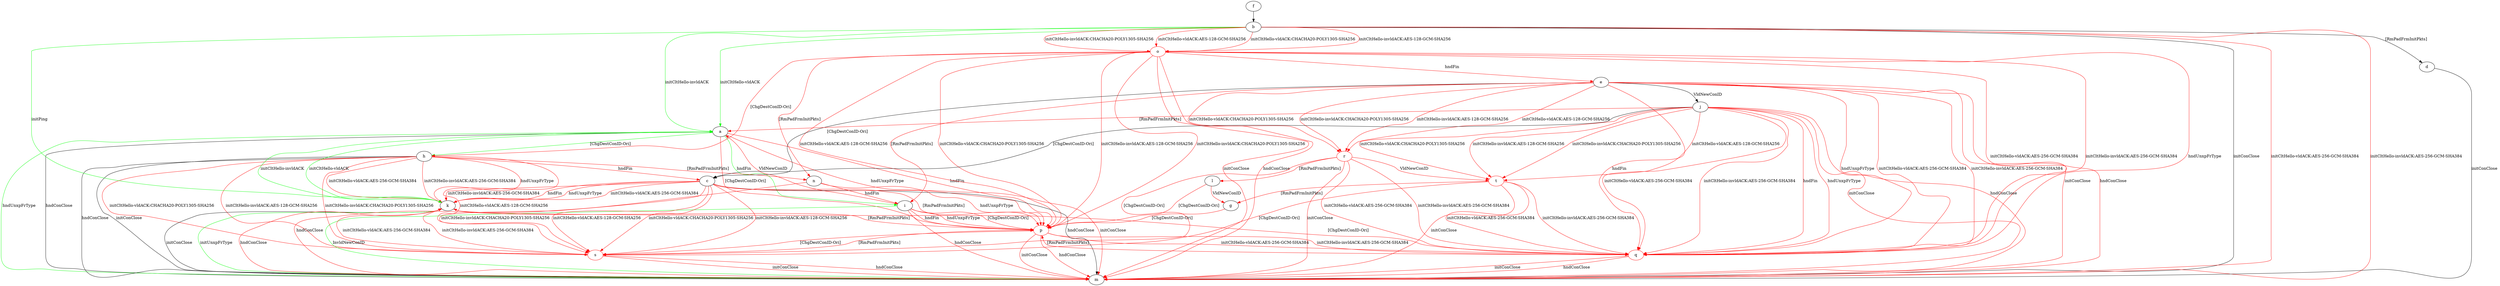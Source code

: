 digraph "" {
	a -> h	[key=0,
		color=green,
		label="[ChgDestConID-Ori] "];
	a -> i	[key=0,
		color=green,
		label="hndFin "];
	a -> m	[key=0,
		label="hndConClose "];
	a -> m	[key=1,
		color=green,
		label="hndUnxpFrType "];
	p	[color=red];
	a -> p	[key=0,
		color=red,
		label="hndFin "];
	a -> p	[key=1,
		color=red,
		label="hndUnxpFrType "];
	a -> p	[key=2,
		color=red,
		label="[ChgDestConID-Ori] "];
	b -> a	[key=0,
		color=green,
		label="initCltHello-vldACK "];
	b -> a	[key=1,
		color=green,
		label="initCltHello-invldACK "];
	b -> d	[key=0,
		label="[RmPadFrmInitPkts] "];
	b -> k	[key=0,
		color=green,
		label="initPing "];
	b -> m	[key=0,
		label="initConClose "];
	b -> m	[key=1,
		color=red,
		label="initCltHello-vldACK:AES-256-GCM-SHA384 "];
	b -> m	[key=2,
		color=red,
		label="initCltHello-invldACK:AES-256-GCM-SHA384 "];
	o	[color=red];
	b -> o	[key=0,
		color=red,
		label="initCltHello-vldACK:AES-128-GCM-SHA256 "];
	b -> o	[key=1,
		color=red,
		label="initCltHello-vldACK:CHACHA20-POLY1305-SHA256 "];
	b -> o	[key=2,
		color=red,
		label="initCltHello-invldACK:AES-128-GCM-SHA256 "];
	b -> o	[key=3,
		color=red,
		label="initCltHello-invldACK:CHACHA20-POLY1305-SHA256 "];
	c -> k	[key=0,
		color=red,
		label="initCltHello-vldACK:AES-256-GCM-SHA384 "];
	c -> k	[key=1,
		color=red,
		label="initCltHello-invldACK:AES-256-GCM-SHA384 "];
	c -> k	[key=2,
		color=red,
		label="hndFin "];
	c -> k	[key=3,
		color=red,
		label="hndUnxpFrType "];
	c -> m	[key=0,
		label="hndConClose "];
	c -> m	[key=1,
		color=red,
		label="initConClose "];
	c -> p	[key=0,
		color=red,
		label="[RmPadFrmInitPkts] "];
	s	[color=red];
	c -> s	[key=0,
		color=red,
		label="initCltHello-vldACK:AES-128-GCM-SHA256 "];
	c -> s	[key=1,
		color=red,
		label="initCltHello-vldACK:CHACHA20-POLY1305-SHA256 "];
	c -> s	[key=2,
		color=red,
		label="initCltHello-invldACK:AES-128-GCM-SHA256 "];
	c -> s	[key=3,
		color=red,
		label="initCltHello-invldACK:CHACHA20-POLY1305-SHA256 "];
	d -> m	[key=0,
		label="initConClose "];
	e -> c	[key=0,
		label="[ChgDestConID-Ori] "];
	e -> i	[key=0,
		color=red,
		label="[RmPadFrmInitPkts] "];
	e -> j	[key=0,
		label="VldNewConID "];
	e -> m	[key=0,
		color=red,
		label="initConClose "];
	e -> m	[key=1,
		color=red,
		label="hndConClose "];
	q	[color=red];
	e -> q	[key=0,
		color=red,
		label="initCltHello-vldACK:AES-256-GCM-SHA384 "];
	e -> q	[key=1,
		color=red,
		label="initCltHello-invldACK:AES-256-GCM-SHA384 "];
	e -> q	[key=2,
		color=red,
		label="hndFin "];
	e -> q	[key=3,
		color=red,
		label="hndUnxpFrType "];
	r	[color=red];
	e -> r	[key=0,
		color=red,
		label="initCltHello-vldACK:AES-128-GCM-SHA256 "];
	e -> r	[key=1,
		color=red,
		label="initCltHello-vldACK:CHACHA20-POLY1305-SHA256 "];
	e -> r	[key=2,
		color=red,
		label="initCltHello-invldACK:AES-128-GCM-SHA256 "];
	e -> r	[key=3,
		color=red,
		label="initCltHello-invldACK:CHACHA20-POLY1305-SHA256 "];
	f -> b	[key=0];
	g -> p	[key=0,
		color=red,
		label="[ChgDestConID-Ori] "];
	h -> c	[key=0,
		color=red,
		label="hndFin "];
	h -> k	[key=0,
		color=red,
		label="initCltHello-vldACK:AES-256-GCM-SHA384 "];
	h -> k	[key=1,
		color=red,
		label="initCltHello-invldACK:AES-256-GCM-SHA384 "];
	h -> k	[key=2,
		color=red,
		label="hndUnxpFrType "];
	h -> m	[key=0,
		label="initConClose "];
	h -> m	[key=1,
		label="hndConClose "];
	h -> n	[key=0,
		color=red,
		label="[RmPadFrmInitPkts] "];
	h -> s	[key=0,
		color=red,
		label="initCltHello-vldACK:AES-128-GCM-SHA256 "];
	h -> s	[key=1,
		color=red,
		label="initCltHello-vldACK:CHACHA20-POLY1305-SHA256 "];
	h -> s	[key=2,
		color=red,
		label="initCltHello-invldACK:AES-128-GCM-SHA256 "];
	h -> s	[key=3,
		color=red,
		label="initCltHello-invldACK:CHACHA20-POLY1305-SHA256 "];
	i -> a	[key=0,
		color=red,
		label="VldNewConID "];
	i -> m	[key=0,
		color=green,
		label="InvldNewConID "];
	i -> m	[key=1,
		color=red,
		label="hndConClose "];
	i -> p	[key=0,
		color=red,
		label="hndFin "];
	i -> p	[key=1,
		color=red,
		label="hndUnxpFrType "];
	i -> p	[key=2,
		color=red,
		label="[ChgDestConID-Ori] "];
	j -> a	[key=0,
		color=red,
		label="[RmPadFrmInitPkts] "];
	j -> c	[key=0,
		label="[ChgDestConID-Ori] "];
	j -> m	[key=0,
		color=red,
		label="initConClose "];
	j -> m	[key=1,
		color=red,
		label="hndConClose "];
	j -> q	[key=0,
		color=red,
		label="initCltHello-vldACK:AES-256-GCM-SHA384 "];
	j -> q	[key=1,
		color=red,
		label="initCltHello-invldACK:AES-256-GCM-SHA384 "];
	j -> q	[key=2,
		color=red,
		label="hndFin "];
	j -> q	[key=3,
		color=red,
		label="hndUnxpFrType "];
	t	[color=red];
	j -> t	[key=0,
		color=red,
		label="initCltHello-vldACK:AES-128-GCM-SHA256 "];
	j -> t	[key=1,
		color=red,
		label="initCltHello-vldACK:CHACHA20-POLY1305-SHA256 "];
	j -> t	[key=2,
		color=red,
		label="initCltHello-invldACK:AES-128-GCM-SHA256 "];
	j -> t	[key=3,
		color=red,
		label="initCltHello-invldACK:CHACHA20-POLY1305-SHA256 "];
	k -> a	[key=0,
		color=green,
		label="initCltHello-vldACK "];
	k -> a	[key=1,
		color=green,
		label="initCltHello-invldACK "];
	k -> m	[key=0,
		label="initConClose "];
	k -> m	[key=1,
		color=green,
		label="initUnxpFrType "];
	k -> m	[key=2,
		color=red,
		label="hndConClose "];
	k -> p	[key=0,
		color=red,
		label="[RmPadFrmInitPkts] "];
	l -> g	[key=0,
		color=red,
		label="VldNewConID "];
	l -> p	[key=0,
		color=red,
		label="[ChgDestConID-Ori] "];
	n -> i	[key=0,
		color=red,
		label="hndFin "];
	n -> m	[key=0,
		color=red,
		label="hndConClose "];
	n -> p	[key=0,
		color=red,
		label="hndUnxpFrType "];
	o -> e	[key=0,
		color=red,
		label="hndFin "];
	o -> h	[key=0,
		color=red,
		label="[ChgDestConID-Ori] "];
	o -> m	[key=0,
		color=red,
		label="initConClose "];
	o -> m	[key=1,
		color=red,
		label="hndConClose "];
	o -> n	[key=0,
		color=red,
		label="[RmPadFrmInitPkts] "];
	o -> p	[key=0,
		color=red,
		label="initCltHello-vldACK:AES-128-GCM-SHA256 "];
	o -> p	[key=1,
		color=red,
		label="initCltHello-vldACK:CHACHA20-POLY1305-SHA256 "];
	o -> p	[key=2,
		color=red,
		label="initCltHello-invldACK:AES-128-GCM-SHA256 "];
	o -> p	[key=3,
		color=red,
		label="initCltHello-invldACK:CHACHA20-POLY1305-SHA256 "];
	o -> q	[key=0,
		color=red,
		label="initCltHello-vldACK:AES-256-GCM-SHA384 "];
	o -> q	[key=1,
		color=red,
		label="initCltHello-invldACK:AES-256-GCM-SHA384 "];
	o -> q	[key=2,
		color=red,
		label="hndUnxpFrType "];
	p -> m	[key=0,
		color=red,
		label="initConClose "];
	p -> m	[key=1,
		color=red,
		label="hndConClose "];
	p -> q	[key=0,
		color=red,
		label="initCltHello-vldACK:AES-256-GCM-SHA384 "];
	p -> q	[key=1,
		color=red,
		label="initCltHello-invldACK:AES-256-GCM-SHA384 "];
	p -> s	[key=0,
		color=red,
		label="[ChgDestConID-Ori] "];
	q -> k	[key=0,
		color=red,
		label="[ChgDestConID-Ori] "];
	q -> m	[key=0,
		color=red,
		label="initConClose "];
	q -> m	[key=1,
		color=red,
		label="hndConClose "];
	q -> p	[key=0,
		color=red,
		label="[RmPadFrmInitPkts] "];
	r -> l	[key=0,
		color=red,
		label="[RmPadFrmInitPkts] "];
	r -> m	[key=0,
		color=red,
		label="initConClose "];
	r -> q	[key=0,
		color=red,
		label="initCltHello-vldACK:AES-256-GCM-SHA384 "];
	r -> q	[key=1,
		color=red,
		label="initCltHello-invldACK:AES-256-GCM-SHA384 "];
	r -> s	[key=0,
		color=red,
		label="[ChgDestConID-Ori] "];
	r -> t	[key=0,
		color=red,
		label="VldNewConID "];
	s -> k	[key=0,
		color=red,
		label="initCltHello-vldACK:AES-256-GCM-SHA384 "];
	s -> k	[key=1,
		color=red,
		label="initCltHello-invldACK:AES-256-GCM-SHA384 "];
	s -> m	[key=0,
		color=red,
		label="initConClose "];
	s -> m	[key=1,
		color=red,
		label="hndConClose "];
	s -> p	[key=0,
		color=red,
		label="[RmPadFrmInitPkts] "];
	t -> g	[key=0,
		color=red,
		label="[RmPadFrmInitPkts] "];
	t -> m	[key=0,
		color=red,
		label="initConClose "];
	t -> q	[key=0,
		color=red,
		label="initCltHello-vldACK:AES-256-GCM-SHA384 "];
	t -> q	[key=1,
		color=red,
		label="initCltHello-invldACK:AES-256-GCM-SHA384 "];
	t -> s	[key=0,
		color=red,
		label="[ChgDestConID-Ori] "];
}
